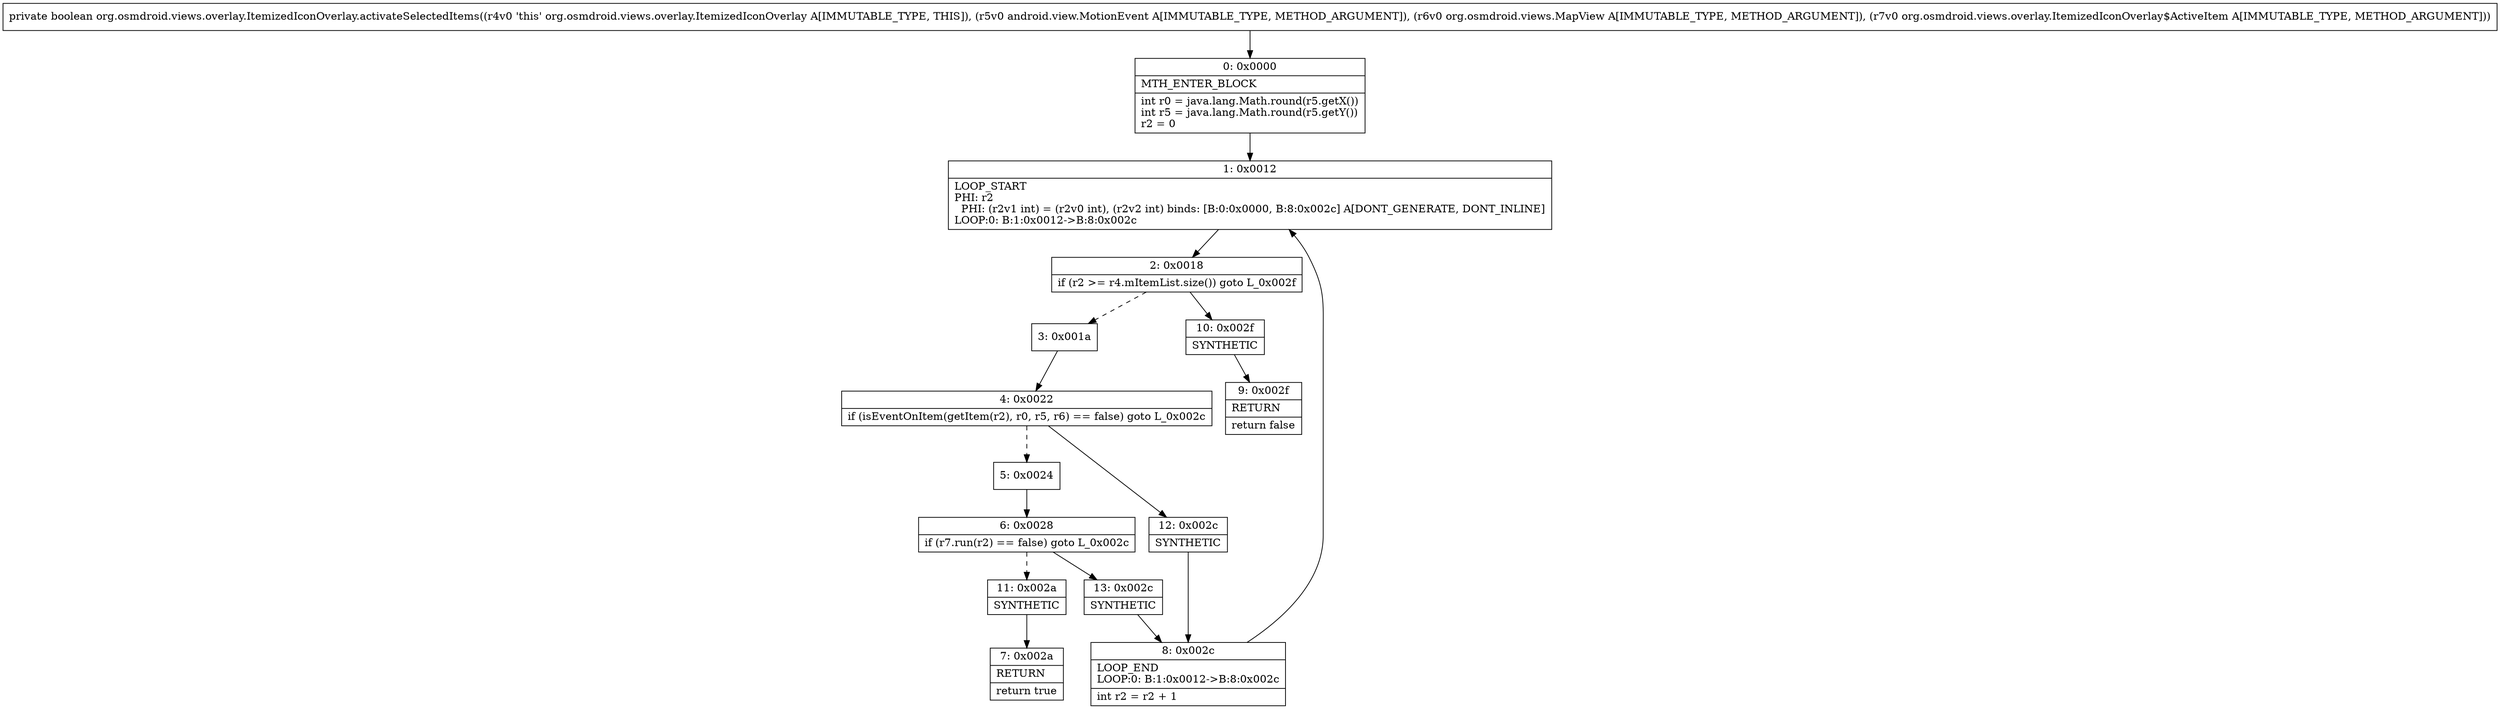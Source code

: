 digraph "CFG fororg.osmdroid.views.overlay.ItemizedIconOverlay.activateSelectedItems(Landroid\/view\/MotionEvent;Lorg\/osmdroid\/views\/MapView;Lorg\/osmdroid\/views\/overlay\/ItemizedIconOverlay$ActiveItem;)Z" {
Node_0 [shape=record,label="{0\:\ 0x0000|MTH_ENTER_BLOCK\l|int r0 = java.lang.Math.round(r5.getX())\lint r5 = java.lang.Math.round(r5.getY())\lr2 = 0\l}"];
Node_1 [shape=record,label="{1\:\ 0x0012|LOOP_START\lPHI: r2 \l  PHI: (r2v1 int) = (r2v0 int), (r2v2 int) binds: [B:0:0x0000, B:8:0x002c] A[DONT_GENERATE, DONT_INLINE]\lLOOP:0: B:1:0x0012\-\>B:8:0x002c\l}"];
Node_2 [shape=record,label="{2\:\ 0x0018|if (r2 \>= r4.mItemList.size()) goto L_0x002f\l}"];
Node_3 [shape=record,label="{3\:\ 0x001a}"];
Node_4 [shape=record,label="{4\:\ 0x0022|if (isEventOnItem(getItem(r2), r0, r5, r6) == false) goto L_0x002c\l}"];
Node_5 [shape=record,label="{5\:\ 0x0024}"];
Node_6 [shape=record,label="{6\:\ 0x0028|if (r7.run(r2) == false) goto L_0x002c\l}"];
Node_7 [shape=record,label="{7\:\ 0x002a|RETURN\l|return true\l}"];
Node_8 [shape=record,label="{8\:\ 0x002c|LOOP_END\lLOOP:0: B:1:0x0012\-\>B:8:0x002c\l|int r2 = r2 + 1\l}"];
Node_9 [shape=record,label="{9\:\ 0x002f|RETURN\l|return false\l}"];
Node_10 [shape=record,label="{10\:\ 0x002f|SYNTHETIC\l}"];
Node_11 [shape=record,label="{11\:\ 0x002a|SYNTHETIC\l}"];
Node_12 [shape=record,label="{12\:\ 0x002c|SYNTHETIC\l}"];
Node_13 [shape=record,label="{13\:\ 0x002c|SYNTHETIC\l}"];
MethodNode[shape=record,label="{private boolean org.osmdroid.views.overlay.ItemizedIconOverlay.activateSelectedItems((r4v0 'this' org.osmdroid.views.overlay.ItemizedIconOverlay A[IMMUTABLE_TYPE, THIS]), (r5v0 android.view.MotionEvent A[IMMUTABLE_TYPE, METHOD_ARGUMENT]), (r6v0 org.osmdroid.views.MapView A[IMMUTABLE_TYPE, METHOD_ARGUMENT]), (r7v0 org.osmdroid.views.overlay.ItemizedIconOverlay$ActiveItem A[IMMUTABLE_TYPE, METHOD_ARGUMENT])) }"];
MethodNode -> Node_0;
Node_0 -> Node_1;
Node_1 -> Node_2;
Node_2 -> Node_3[style=dashed];
Node_2 -> Node_10;
Node_3 -> Node_4;
Node_4 -> Node_5[style=dashed];
Node_4 -> Node_12;
Node_5 -> Node_6;
Node_6 -> Node_11[style=dashed];
Node_6 -> Node_13;
Node_8 -> Node_1;
Node_10 -> Node_9;
Node_11 -> Node_7;
Node_12 -> Node_8;
Node_13 -> Node_8;
}

